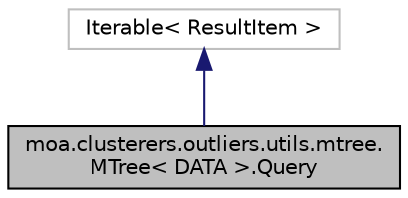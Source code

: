 digraph "moa.clusterers.outliers.utils.mtree.MTree&lt; DATA &gt;.Query"
{
 // LATEX_PDF_SIZE
  edge [fontname="Helvetica",fontsize="10",labelfontname="Helvetica",labelfontsize="10"];
  node [fontname="Helvetica",fontsize="10",shape=record];
  Node1 [label="moa.clusterers.outliers.utils.mtree.\lMTree\< DATA \>.Query",height=0.2,width=0.4,color="black", fillcolor="grey75", style="filled", fontcolor="black",tooltip=" "];
  Node2 -> Node1 [dir="back",color="midnightblue",fontsize="10",style="solid",fontname="Helvetica"];
  Node2 [label="Iterable\< ResultItem \>",height=0.2,width=0.4,color="grey75", fillcolor="white", style="filled",tooltip=" "];
}
